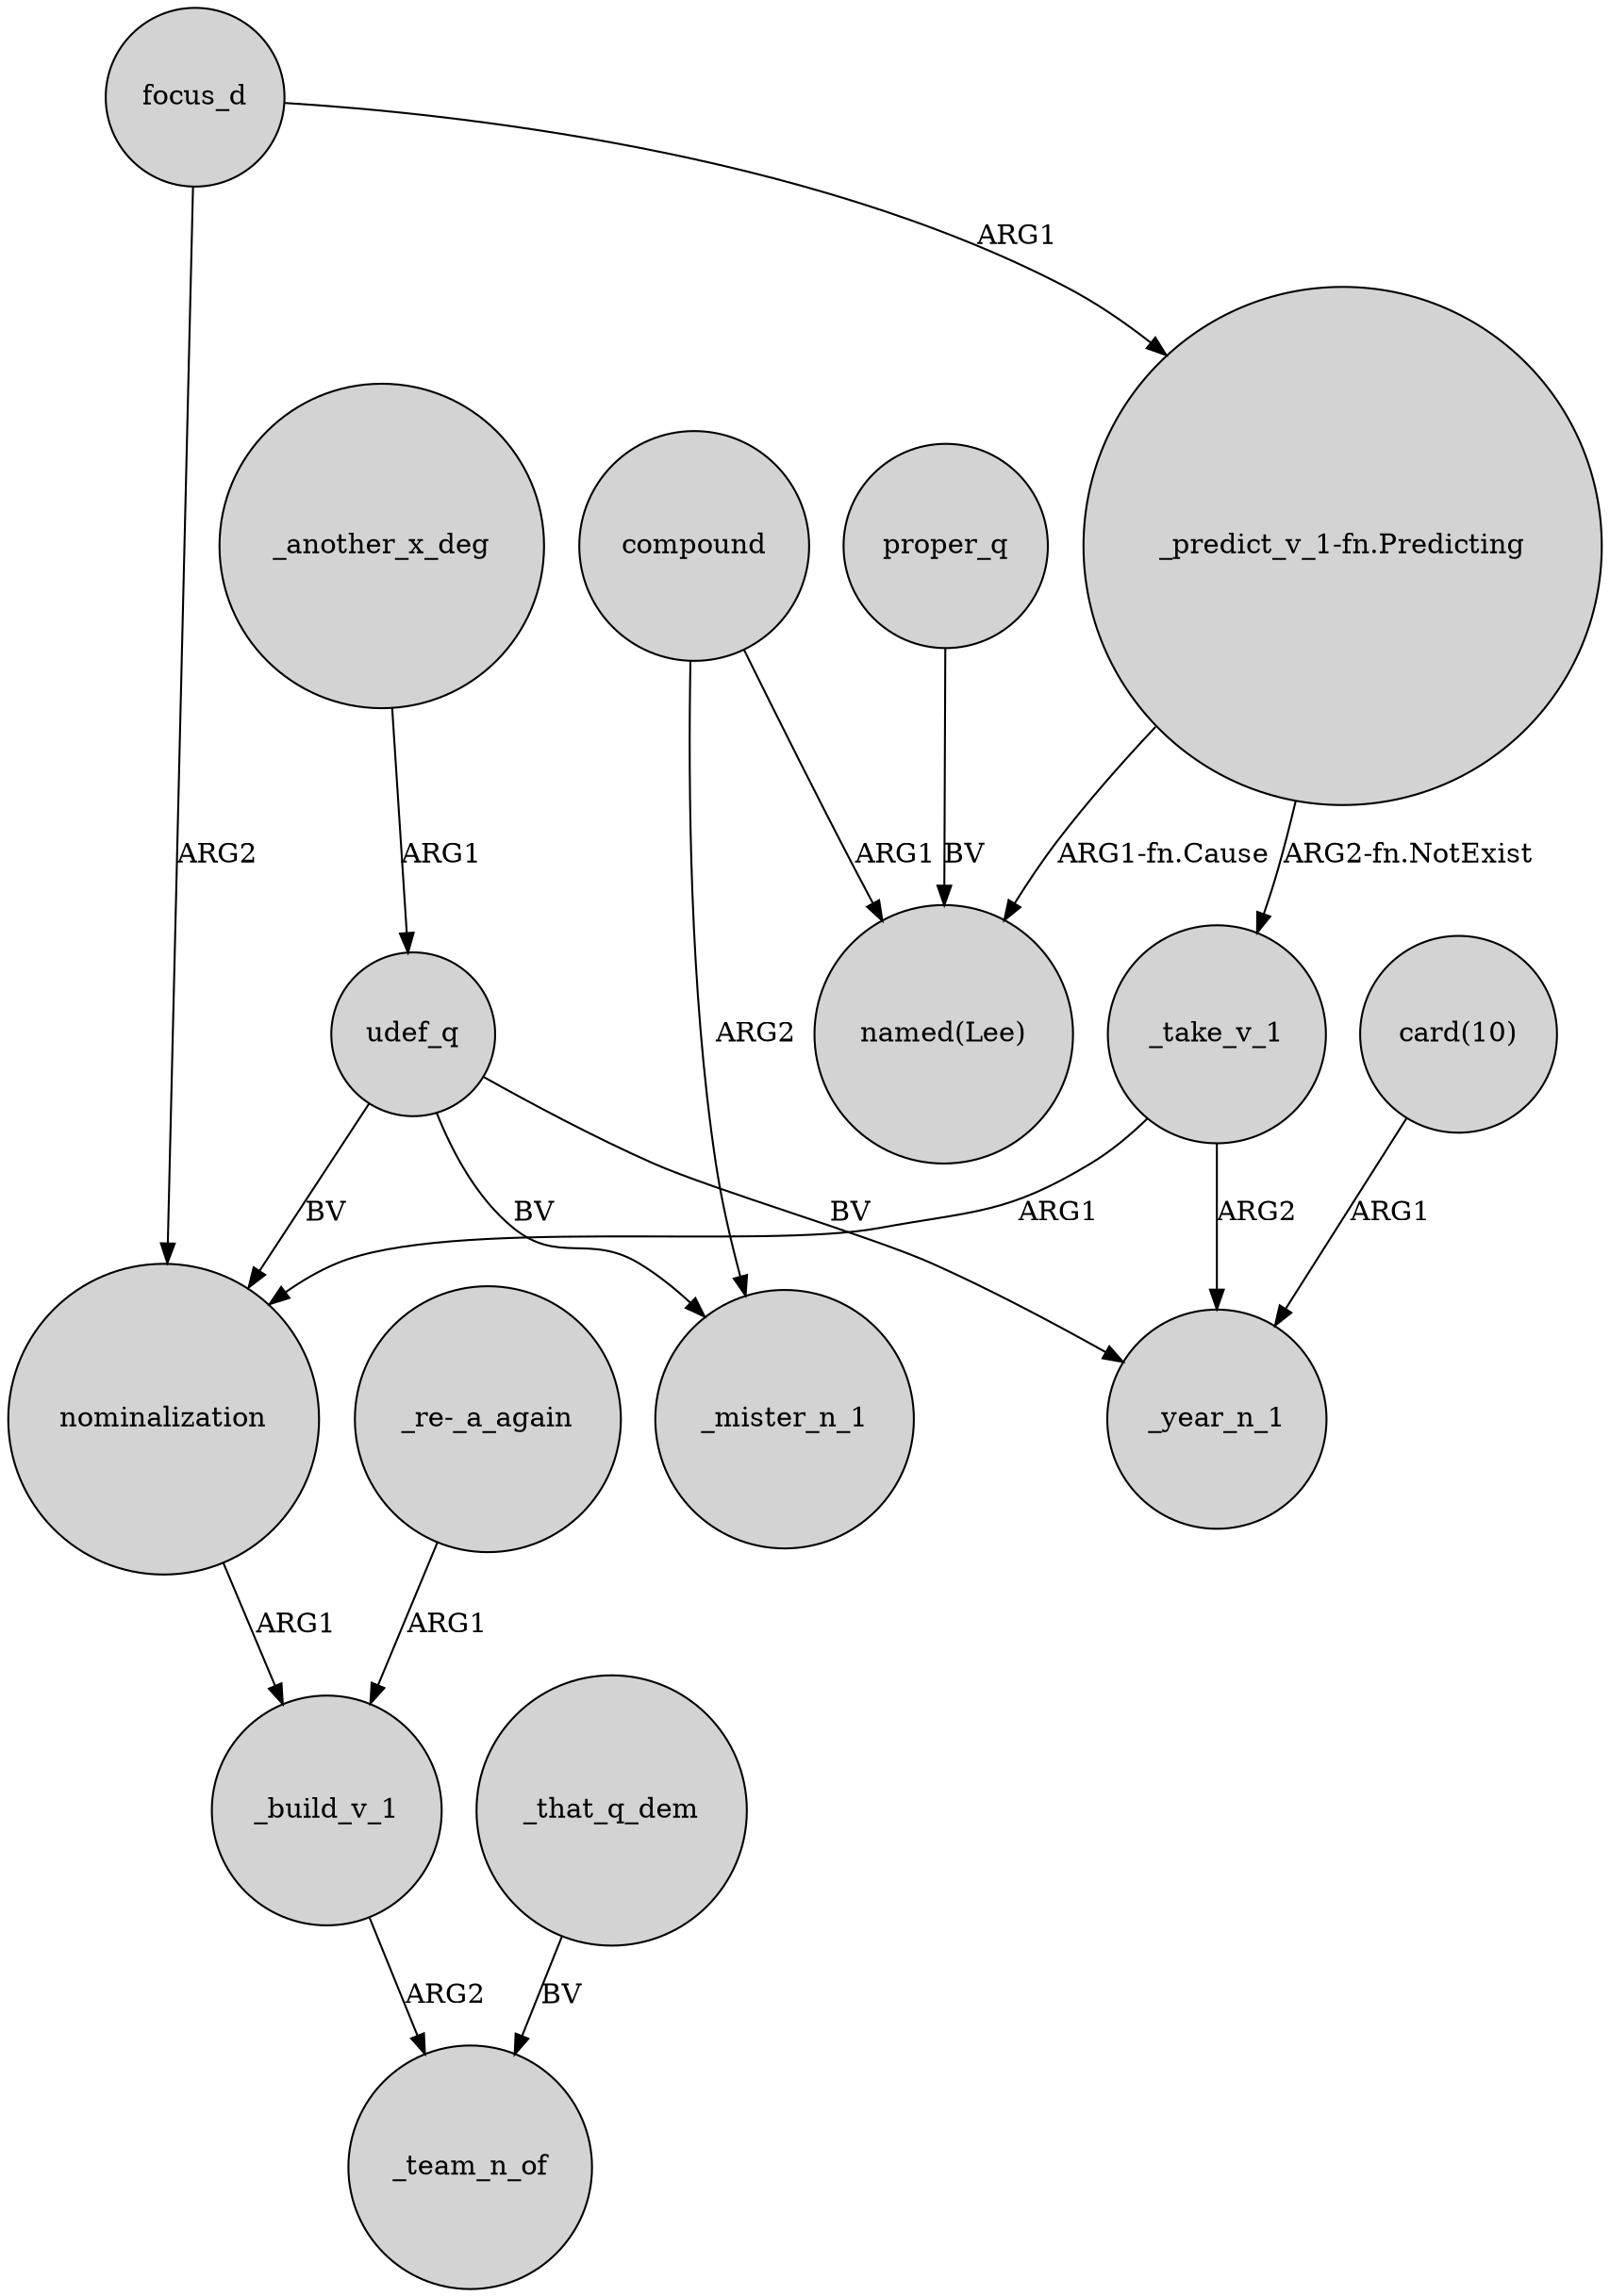 digraph {
	node [shape=circle style=filled]
	_take_v_1 -> nominalization [label=ARG1]
	udef_q -> _mister_n_1 [label=BV]
	"_predict_v_1-fn.Predicting" -> "named(Lee)" [label="ARG1-fn.Cause"]
	udef_q -> _year_n_1 [label=BV]
	focus_d -> "_predict_v_1-fn.Predicting" [label=ARG1]
	_build_v_1 -> _team_n_of [label=ARG2]
	_take_v_1 -> _year_n_1 [label=ARG2]
	"_re-_a_again" -> _build_v_1 [label=ARG1]
	_that_q_dem -> _team_n_of [label=BV]
	"_predict_v_1-fn.Predicting" -> _take_v_1 [label="ARG2-fn.NotExist"]
	nominalization -> _build_v_1 [label=ARG1]
	proper_q -> "named(Lee)" [label=BV]
	_another_x_deg -> udef_q [label=ARG1]
	"card(10)" -> _year_n_1 [label=ARG1]
	focus_d -> nominalization [label=ARG2]
	udef_q -> nominalization [label=BV]
	compound -> _mister_n_1 [label=ARG2]
	compound -> "named(Lee)" [label=ARG1]
}
